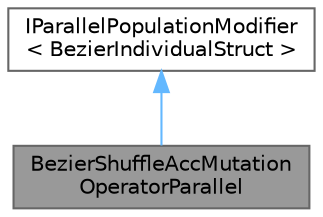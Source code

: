 digraph "BezierShuffleAccMutationOperatorParallel"
{
 // LATEX_PDF_SIZE
  bgcolor="transparent";
  edge [fontname=Helvetica,fontsize=10,labelfontname=Helvetica,labelfontsize=10];
  node [fontname=Helvetica,fontsize=10,shape=box,height=0.2,width=0.4];
  Node1 [id="Node000001",label="BezierShuffleAccMutation\lOperatorParallel",height=0.2,width=0.4,color="gray40", fillcolor="grey60", style="filled", fontcolor="black",tooltip="ShuffleAcc mutation for BezierIndividualStruct designed to be used inside Unity jobs."];
  Node2 -> Node1 [id="edge1_Node000001_Node000002",dir="back",color="steelblue1",style="solid",tooltip=" "];
  Node2 [id="Node000002",label="IParallelPopulationModifier\l\< BezierIndividualStruct \>",height=0.2,width=0.4,color="gray40", fillcolor="white", style="filled",URL="$interface_i_parallel_population_modifier.html",tooltip=" "];
}
